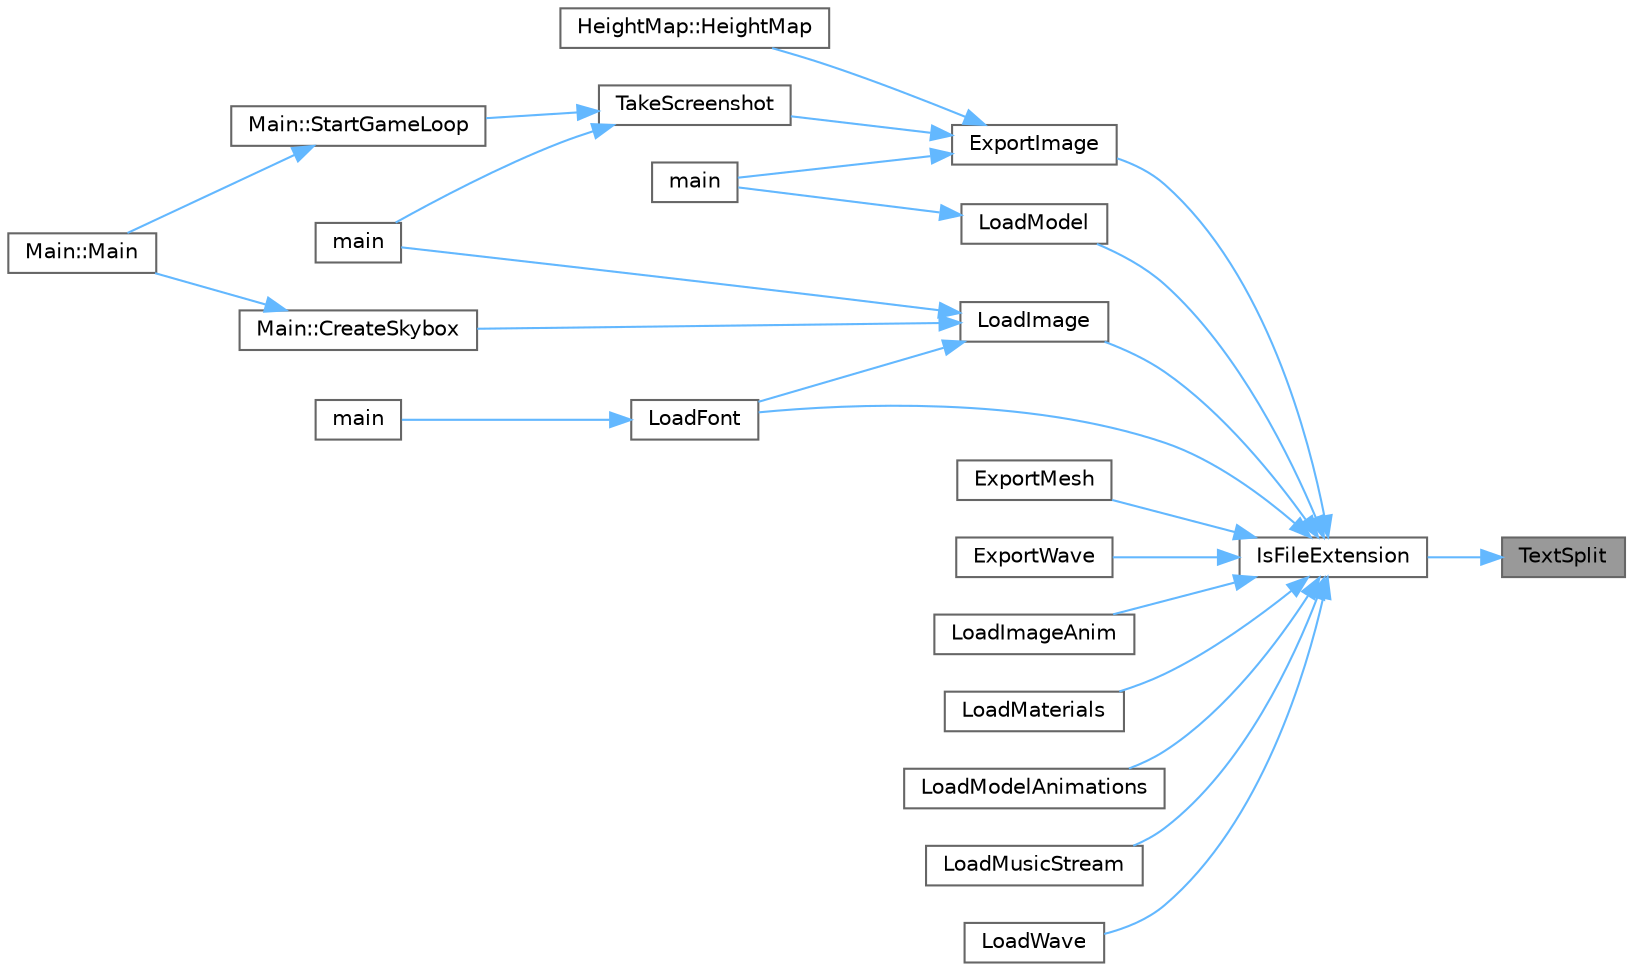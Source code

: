 digraph "TextSplit"
{
 // LATEX_PDF_SIZE
  bgcolor="transparent";
  edge [fontname=Helvetica,fontsize=10,labelfontname=Helvetica,labelfontsize=10];
  node [fontname=Helvetica,fontsize=10,shape=box,height=0.2,width=0.4];
  rankdir="RL";
  Node1 [id="Node000001",label="TextSplit",height=0.2,width=0.4,color="gray40", fillcolor="grey60", style="filled", fontcolor="black",tooltip=" "];
  Node1 -> Node2 [id="edge1_Node000001_Node000002",dir="back",color="steelblue1",style="solid",tooltip=" "];
  Node2 [id="Node000002",label="IsFileExtension",height=0.2,width=0.4,color="grey40", fillcolor="white", style="filled",URL="$_old_2_classes_2lib_2rcore_8c.html#a56738bd235fbd9797f904028680144c0",tooltip=" "];
  Node2 -> Node3 [id="edge2_Node000002_Node000003",dir="back",color="steelblue1",style="solid",tooltip=" "];
  Node3 [id="Node000003",label="ExportImage",height=0.2,width=0.4,color="grey40", fillcolor="white", style="filled",URL="$_old_2_classes_2lib_2rtextures_8c.html#aac584c4be66eb5ed07b42aa48c1b054d",tooltip=" "];
  Node3 -> Node4 [id="edge3_Node000003_Node000004",dir="back",color="steelblue1",style="solid",tooltip=" "];
  Node4 [id="Node000004",label="HeightMap::HeightMap",height=0.2,width=0.4,color="grey40", fillcolor="white", style="filled",URL="$class_height_map.html#ae8a422c6638e68618bcd0eeef70e4752",tooltip=" "];
  Node3 -> Node5 [id="edge4_Node000003_Node000005",dir="back",color="steelblue1",style="solid",tooltip=" "];
  Node5 [id="Node000005",label="main",height=0.2,width=0.4,color="grey40", fillcolor="white", style="filled",URL="$main_8cpp.html#a840291bc02cba5474a4cb46a9b9566fe",tooltip=" "];
  Node3 -> Node6 [id="edge5_Node000003_Node000006",dir="back",color="steelblue1",style="solid",tooltip=" "];
  Node6 [id="Node000006",label="TakeScreenshot",height=0.2,width=0.4,color="grey40", fillcolor="white", style="filled",URL="$_old_2_classes_2lib_2rcore_8c.html#aeb2b80617f288893e72530db1b2f9f5d",tooltip=" "];
  Node6 -> Node7 [id="edge6_Node000006_Node000007",dir="back",color="steelblue1",style="solid",tooltip=" "];
  Node7 [id="Node000007",label="main",height=0.2,width=0.4,color="grey40", fillcolor="white", style="filled",URL="$_classes_2lib_2_raylib_erosion_standalone-main_2src_2main_8cpp.html#a840291bc02cba5474a4cb46a9b9566fe",tooltip=" "];
  Node6 -> Node8 [id="edge7_Node000006_Node000008",dir="back",color="steelblue1",style="solid",tooltip=" "];
  Node8 [id="Node000008",label="Main::StartGameLoop",height=0.2,width=0.4,color="grey40", fillcolor="white", style="filled",URL="$class_main.html#ae41f68a79f75d932839c81505b01b365",tooltip=" "];
  Node8 -> Node9 [id="edge8_Node000008_Node000009",dir="back",color="steelblue1",style="solid",tooltip=" "];
  Node9 [id="Node000009",label="Main::Main",height=0.2,width=0.4,color="grey40", fillcolor="white", style="filled",URL="$class_main.html#a50d4361a1b613205467a441b5c40c199",tooltip=" "];
  Node2 -> Node10 [id="edge9_Node000002_Node000010",dir="back",color="steelblue1",style="solid",tooltip=" "];
  Node10 [id="Node000010",label="ExportMesh",height=0.2,width=0.4,color="grey40", fillcolor="white", style="filled",URL="$_old_2_classes_2lib_2rmodels_8c.html#ade2b32dd279fc6b12838c8844dbbeaad",tooltip=" "];
  Node2 -> Node11 [id="edge10_Node000002_Node000011",dir="back",color="steelblue1",style="solid",tooltip=" "];
  Node11 [id="Node000011",label="ExportWave",height=0.2,width=0.4,color="grey40", fillcolor="white", style="filled",URL="$_classes_2lib_2raudio_8c.html#af59c3469c0d92bbc9adaf01ac9197855",tooltip=" "];
  Node2 -> Node12 [id="edge11_Node000002_Node000012",dir="back",color="steelblue1",style="solid",tooltip=" "];
  Node12 [id="Node000012",label="LoadFont",height=0.2,width=0.4,color="grey40", fillcolor="white", style="filled",URL="$_old_2_classes_2lib_2rtext_8c.html#a3af0b11c77b23684cd8c95127b39929c",tooltip=" "];
  Node12 -> Node13 [id="edge12_Node000012_Node000013",dir="back",color="steelblue1",style="solid",tooltip=" "];
  Node13 [id="Node000013",label="main",height=0.2,width=0.4,color="grey40", fillcolor="white", style="filled",URL="$lib_2_buttons_2src_2main_8cpp.html#ae66f6b31b5ad750f1fe042a706a4e3d4",tooltip=" "];
  Node2 -> Node14 [id="edge13_Node000002_Node000014",dir="back",color="steelblue1",style="solid",tooltip=" "];
  Node14 [id="Node000014",label="LoadImage",height=0.2,width=0.4,color="grey40", fillcolor="white", style="filled",URL="$_old_2_classes_2lib_2rtextures_8c.html#ab178b17d656b24ba7fe2bd9fe4ece044",tooltip=" "];
  Node14 -> Node15 [id="edge14_Node000014_Node000015",dir="back",color="steelblue1",style="solid",tooltip=" "];
  Node15 [id="Node000015",label="Main::CreateSkybox",height=0.2,width=0.4,color="grey40", fillcolor="white", style="filled",URL="$class_main.html#af7e13029157a2c352dd99161bfb70291",tooltip=" "];
  Node15 -> Node9 [id="edge15_Node000015_Node000009",dir="back",color="steelblue1",style="solid",tooltip=" "];
  Node14 -> Node12 [id="edge16_Node000014_Node000012",dir="back",color="steelblue1",style="solid",tooltip=" "];
  Node14 -> Node7 [id="edge17_Node000014_Node000007",dir="back",color="steelblue1",style="solid",tooltip=" "];
  Node2 -> Node16 [id="edge18_Node000002_Node000016",dir="back",color="steelblue1",style="solid",tooltip=" "];
  Node16 [id="Node000016",label="LoadImageAnim",height=0.2,width=0.4,color="grey40", fillcolor="white", style="filled",URL="$_old_2_classes_2lib_2rtextures_8c.html#a8330645ceddb2e91a26bd4abface86ec",tooltip=" "];
  Node2 -> Node17 [id="edge19_Node000002_Node000017",dir="back",color="steelblue1",style="solid",tooltip=" "];
  Node17 [id="Node000017",label="LoadMaterials",height=0.2,width=0.4,color="grey40", fillcolor="white", style="filled",URL="$_old_2_classes_2lib_2rmodels_8c.html#ad0ba493e3529b5f05715ddcb4d8e068d",tooltip=" "];
  Node2 -> Node18 [id="edge20_Node000002_Node000018",dir="back",color="steelblue1",style="solid",tooltip=" "];
  Node18 [id="Node000018",label="LoadModel",height=0.2,width=0.4,color="grey40", fillcolor="white", style="filled",URL="$_old_2_classes_2lib_2rmodels_8c.html#a9d1cf218d3ae6d1f50e442d5fde88cf3",tooltip=" "];
  Node18 -> Node5 [id="edge21_Node000018_Node000005",dir="back",color="steelblue1",style="solid",tooltip=" "];
  Node2 -> Node19 [id="edge22_Node000002_Node000019",dir="back",color="steelblue1",style="solid",tooltip=" "];
  Node19 [id="Node000019",label="LoadModelAnimations",height=0.2,width=0.4,color="grey40", fillcolor="white", style="filled",URL="$_old_2_classes_2lib_2rmodels_8c.html#a35bf74907249ab914d4333dabb9264dc",tooltip=" "];
  Node2 -> Node20 [id="edge23_Node000002_Node000020",dir="back",color="steelblue1",style="solid",tooltip=" "];
  Node20 [id="Node000020",label="LoadMusicStream",height=0.2,width=0.4,color="grey40", fillcolor="white", style="filled",URL="$_classes_2lib_2raudio_8c.html#ad019d08f0287d2bca8f2cb50e14aa0d9",tooltip=" "];
  Node2 -> Node21 [id="edge24_Node000002_Node000021",dir="back",color="steelblue1",style="solid",tooltip=" "];
  Node21 [id="Node000021",label="LoadWave",height=0.2,width=0.4,color="grey40", fillcolor="white", style="filled",URL="$_classes_2lib_2raylib_2src_2raudio_8c.html#a27f494d9da576990a700dea633dae401",tooltip=" "];
}
